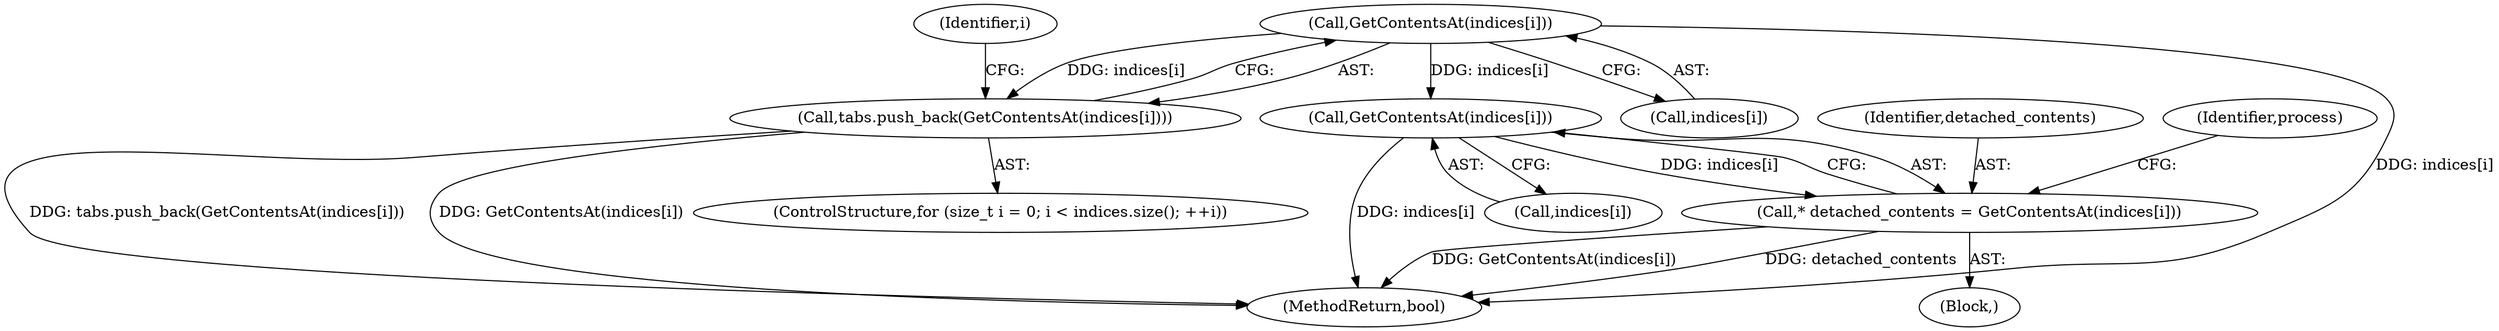digraph "0_Chrome_2db5a2048dfcacfe5ad4311c2b1e435c4c67febc_0@array" {
"1000131" [label="(Call,GetContentsAt(indices[i]))"];
"1000130" [label="(Call,tabs.push_back(GetContentsAt(indices[i])))"];
"1000155" [label="(Call,GetContentsAt(indices[i]))"];
"1000153" [label="(Call,* detached_contents = GetContentsAt(indices[i]))"];
"1000130" [label="(Call,tabs.push_back(GetContentsAt(indices[i])))"];
"1000153" [label="(Call,* detached_contents = GetContentsAt(indices[i]))"];
"1000132" [label="(Call,indices[i])"];
"1000155" [label="(Call,GetContentsAt(indices[i]))"];
"1000253" [label="(MethodReturn,bool)"];
"1000154" [label="(Identifier,detached_contents)"];
"1000161" [label="(Identifier,process)"];
"1000156" [label="(Call,indices[i])"];
"1000120" [label="(ControlStructure,for (size_t i = 0; i < indices.size(); ++i))"];
"1000131" [label="(Call,GetContentsAt(indices[i]))"];
"1000129" [label="(Identifier,i)"];
"1000151" [label="(Block,)"];
"1000131" -> "1000130"  [label="AST: "];
"1000131" -> "1000132"  [label="CFG: "];
"1000132" -> "1000131"  [label="AST: "];
"1000130" -> "1000131"  [label="CFG: "];
"1000131" -> "1000253"  [label="DDG: indices[i]"];
"1000131" -> "1000130"  [label="DDG: indices[i]"];
"1000131" -> "1000155"  [label="DDG: indices[i]"];
"1000130" -> "1000120"  [label="AST: "];
"1000129" -> "1000130"  [label="CFG: "];
"1000130" -> "1000253"  [label="DDG: tabs.push_back(GetContentsAt(indices[i]))"];
"1000130" -> "1000253"  [label="DDG: GetContentsAt(indices[i])"];
"1000155" -> "1000153"  [label="AST: "];
"1000155" -> "1000156"  [label="CFG: "];
"1000156" -> "1000155"  [label="AST: "];
"1000153" -> "1000155"  [label="CFG: "];
"1000155" -> "1000253"  [label="DDG: indices[i]"];
"1000155" -> "1000153"  [label="DDG: indices[i]"];
"1000153" -> "1000151"  [label="AST: "];
"1000154" -> "1000153"  [label="AST: "];
"1000161" -> "1000153"  [label="CFG: "];
"1000153" -> "1000253"  [label="DDG: detached_contents"];
"1000153" -> "1000253"  [label="DDG: GetContentsAt(indices[i])"];
}

